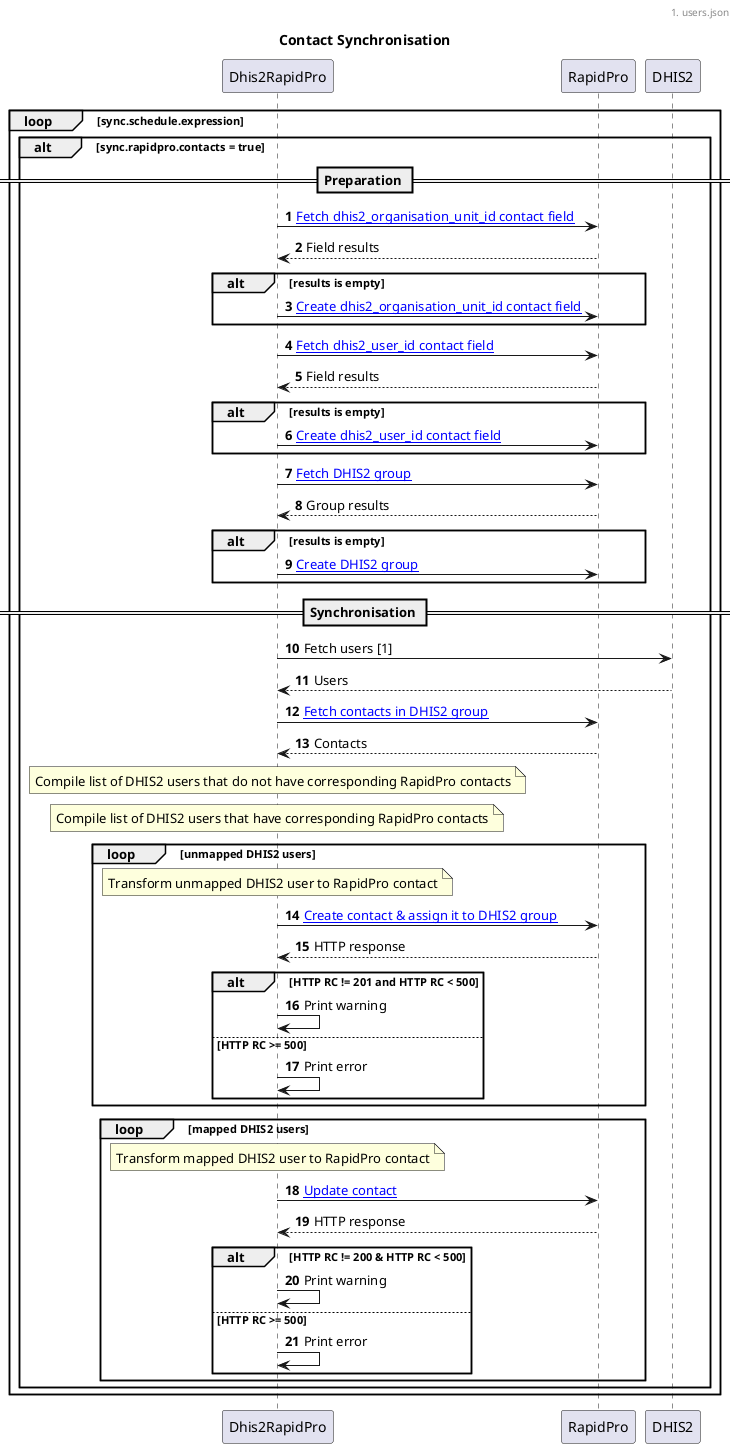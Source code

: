 @startuml
title Contact Synchronisation
autonumber
skinparam responseMessageBelowArrow true
header
    1. users.json
endheader

loop sync.schedule.expression
    alt sync.rapidpro.contacts = true
        == Preparation ==
        Dhis2RapidPro -> RapidPro: [[https://rapidpro.io/api/v2/fields#listing-fields Fetch dhis2_organisation_unit_id contact field]]
        RapidPro --> Dhis2RapidPro: Field results
        alt results is empty
            Dhis2RapidPro -> RapidPro: [[https://rapidpro.io/api/v2/fields#adding-fields Create dhis2_organisation_unit_id contact field]]
        end
        Dhis2RapidPro -> RapidPro: [[https://rapidpro.io/api/v2/fields#listing-fields Fetch dhis2_user_id contact field]]
        RapidPro --> Dhis2RapidPro: Field results
        alt results is empty
            Dhis2RapidPro -> RapidPro: [[https://rapidpro.io/api/v2/fields#adding-fields Create dhis2_user_id contact field]]
        end
        Dhis2RapidPro -> RapidPro: [[https://rapidpro.io/api/v2/groups#listing-groups Fetch DHIS2 group]]
        RapidPro --> Dhis2RapidPro: Group results
        alt results is empty
            Dhis2RapidPro -> RapidPro: [[https://rapidpro.io/api/v2/groups#adding-a-group Create DHIS2 group]]
        end
        == Synchronisation ==
        Dhis2RapidPro -> DHIS2: Fetch users [1]
        DHIS2 --> Dhis2RapidPro: Users
        Dhis2RapidPro -> RapidPro: [[https://rapidpro.io/api/v2/contacts#listing-contacts Fetch contacts in DHIS2 group]]
        RapidPro --> Dhis2RapidPro: Contacts
        note over Dhis2RapidPro: Compile list of DHIS2 users that do not have corresponding RapidPro contacts
        note over Dhis2RapidPro: Compile list of DHIS2 users that have corresponding RapidPro contacts
        loop unmapped DHIS2 users
            note over Dhis2RapidPro: Transform unmapped DHIS2 user to RapidPro contact
            Dhis2RapidPro -> RapidPro: [[https://rapidpro.io/api/v2/contacts#adding-contacts Create contact & assign it to DHIS2 group]]
            RapidPro --> Dhis2RapidPro: HTTP response
            alt HTTP RC != 201 and HTTP RC < 500
                Dhis2RapidPro -> Dhis2RapidPro: Print warning
            else HTTP RC >= 500
                Dhis2RapidPro -> Dhis2RapidPro: Print error
            end
        end
        loop mapped DHIS2 users
            note over Dhis2RapidPro: Transform mapped DHIS2 user to RapidPro contact
            Dhis2RapidPro -> RapidPro: [[https://rapidpro.io/api/v2/contacts#updating-contacts Update contact]]
            RapidPro --> Dhis2RapidPro: HTTP response
            alt HTTP RC != 200 & HTTP RC < 500
                Dhis2RapidPro -> Dhis2RapidPro: Print warning
            else HTTP RC >= 500
                Dhis2RapidPro -> Dhis2RapidPro: Print error
            end
        end
    end
end
@enduml